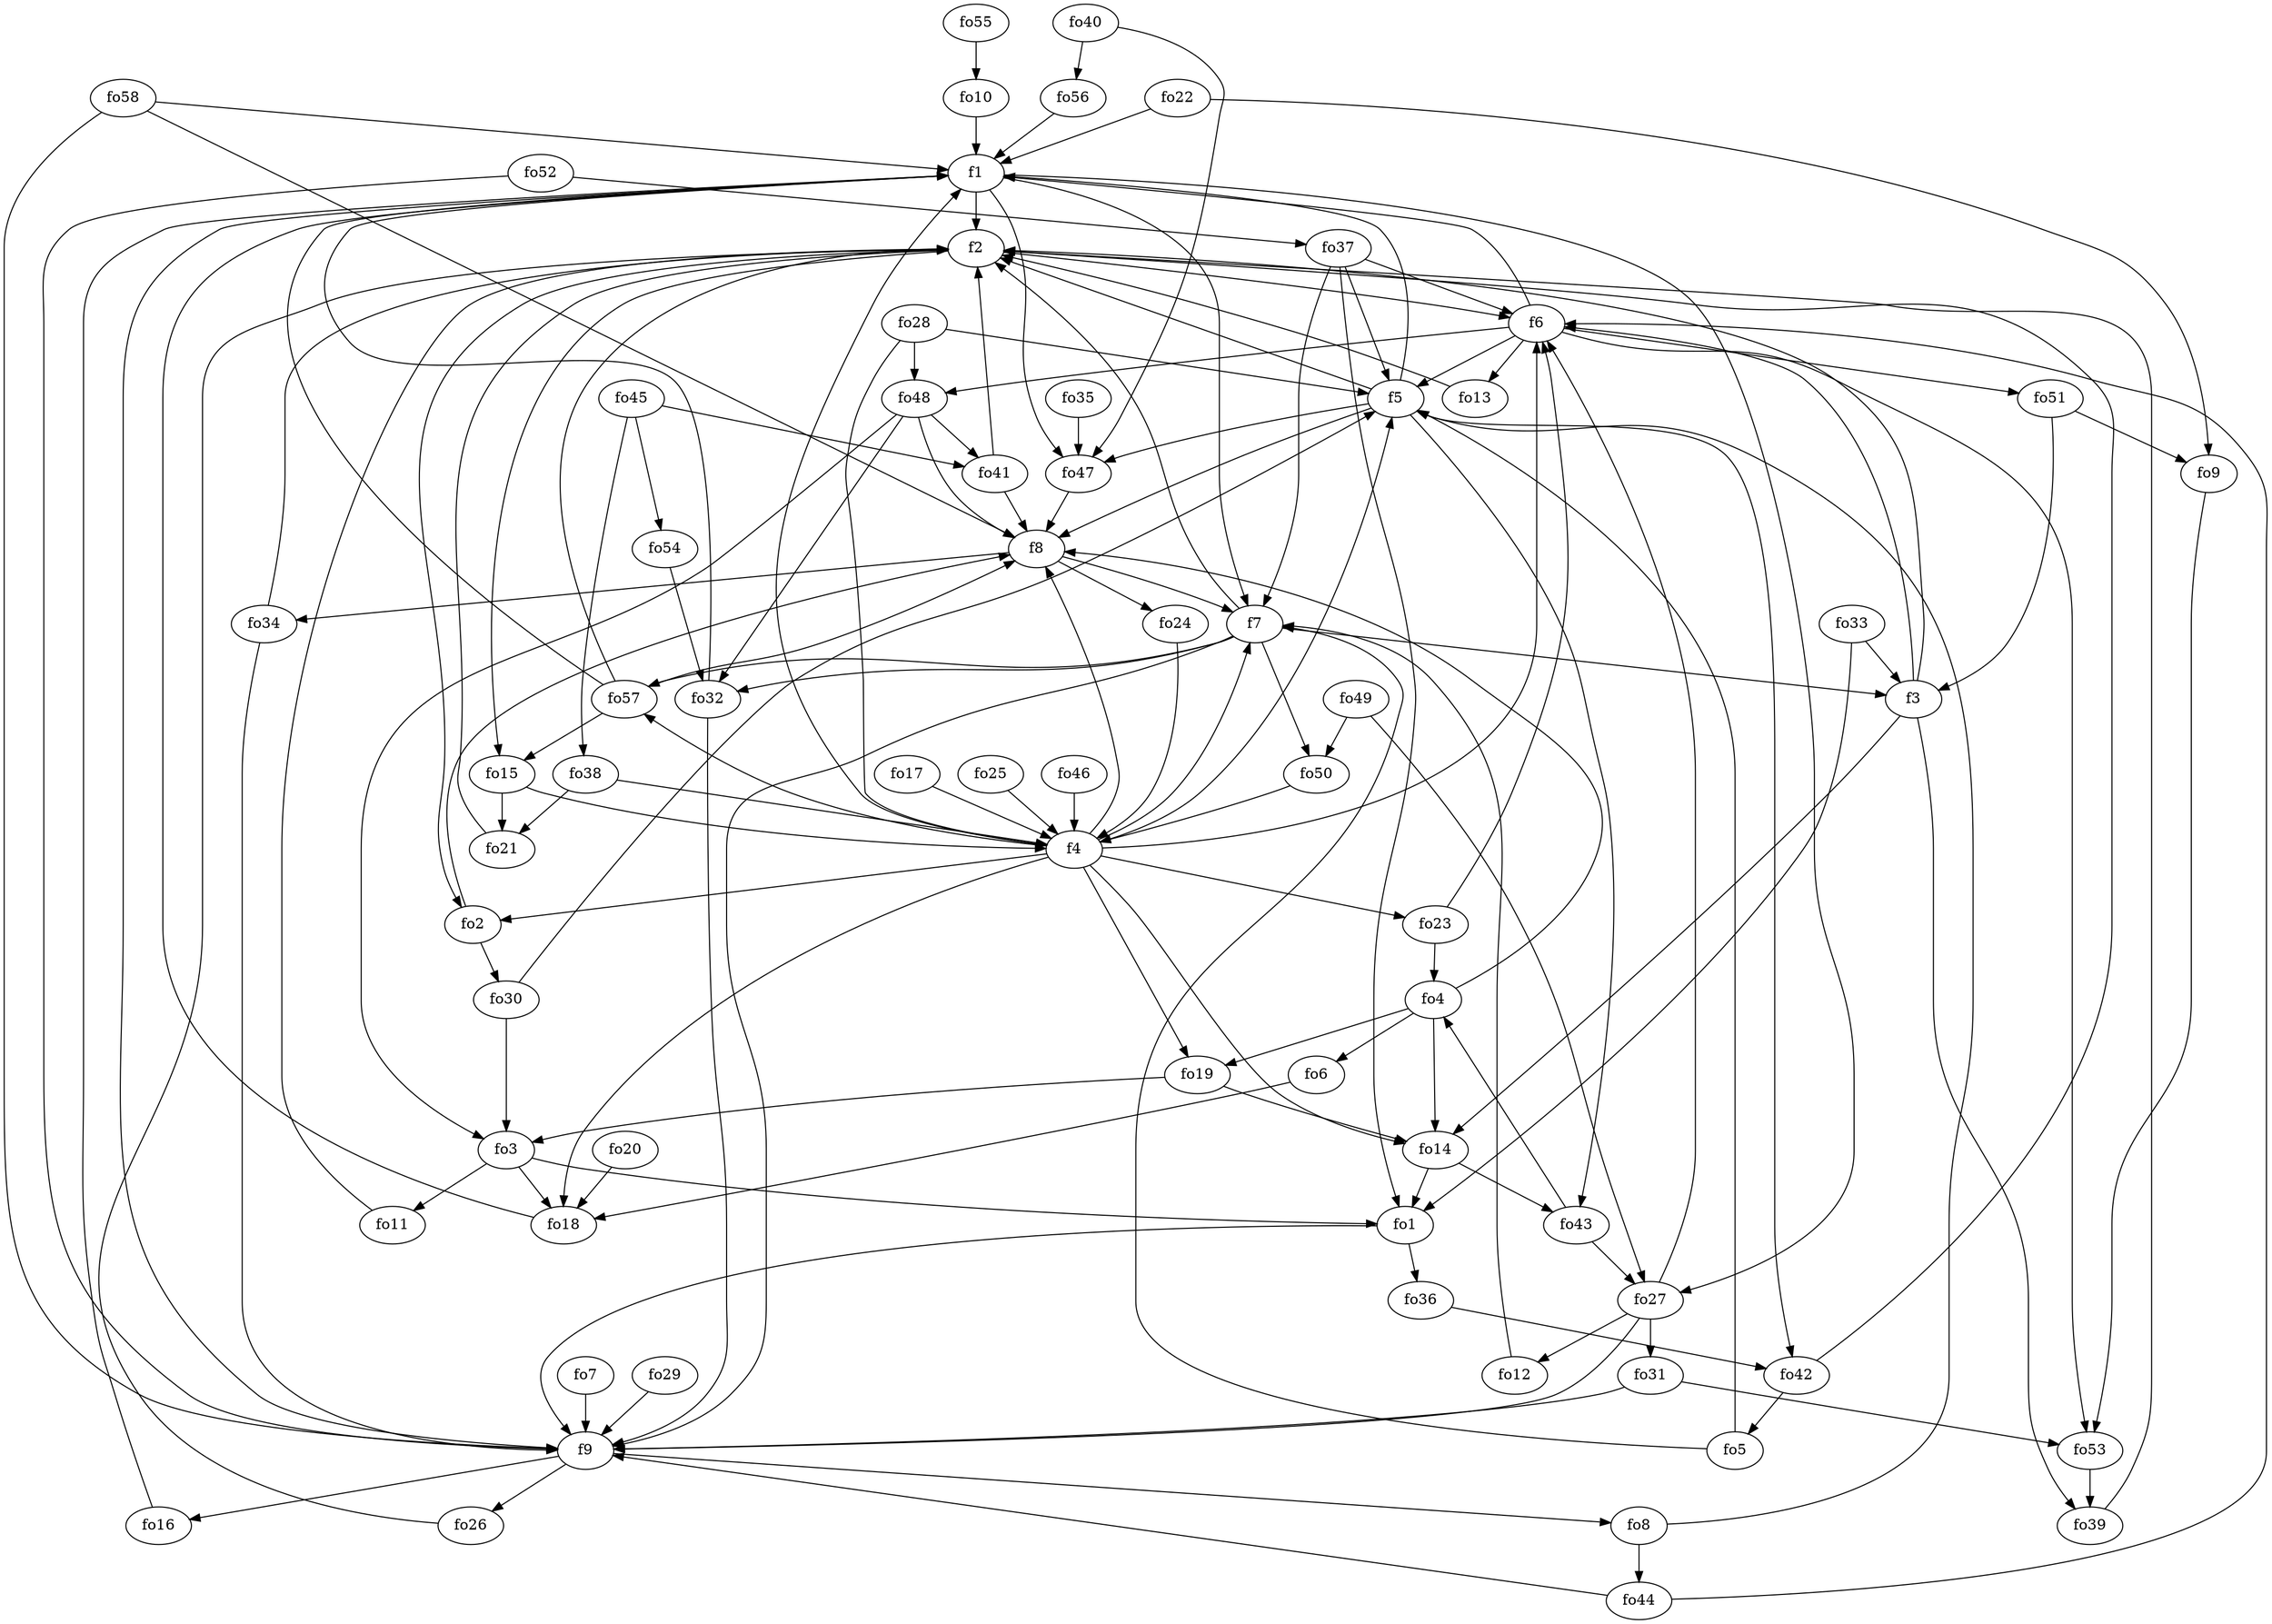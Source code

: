 strict digraph  {
f1;
f2;
f3;
f4;
f5;
f6;
f7;
f8;
f9;
fo1;
fo2;
fo3;
fo4;
fo5;
fo6;
fo7;
fo8;
fo9;
fo10;
fo11;
fo12;
fo13;
fo14;
fo15;
fo16;
fo17;
fo18;
fo19;
fo20;
fo21;
fo22;
fo23;
fo24;
fo25;
fo26;
fo27;
fo28;
fo29;
fo30;
fo31;
fo32;
fo33;
fo34;
fo35;
fo36;
fo37;
fo38;
fo39;
fo40;
fo41;
fo42;
fo43;
fo44;
fo45;
fo46;
fo47;
fo48;
fo49;
fo50;
fo51;
fo52;
fo53;
fo54;
fo55;
fo56;
fo57;
fo58;
f1 -> fo47  [weight=2];
f1 -> f9  [weight=2];
f1 -> f7  [weight=2];
f1 -> f2  [weight=2];
f1 -> fo27  [weight=2];
f2 -> fo2  [weight=2];
f2 -> fo15  [weight=2];
f2 -> f6  [weight=2];
f3 -> f6  [weight=2];
f3 -> fo14  [weight=2];
f3 -> f2  [weight=2];
f3 -> fo39  [weight=2];
f4 -> fo23  [weight=2];
f4 -> fo2  [weight=2];
f4 -> fo18  [weight=2];
f4 -> fo19  [weight=2];
f4 -> f8  [weight=2];
f4 -> f6  [weight=2];
f4 -> fo14  [weight=2];
f4 -> f1  [weight=2];
f4 -> f7  [weight=2];
f4 -> f5  [weight=2];
f4 -> fo57  [weight=2];
f5 -> fo47  [weight=2];
f5 -> f8  [weight=2];
f5 -> fo43  [weight=2];
f5 -> fo42  [weight=2];
f5 -> f1  [weight=2];
f5 -> f2  [weight=2];
f6 -> f5  [weight=2];
f6 -> f1  [weight=2];
f6 -> fo13  [weight=2];
f6 -> fo51  [weight=2];
f6 -> fo48  [weight=2];
f6 -> fo53  [weight=2];
f7 -> f2  [weight=2];
f7 -> f9  [weight=2];
f7 -> fo32  [weight=2];
f7 -> fo57  [weight=2];
f7 -> f3  [weight=2];
f7 -> fo50  [weight=2];
f8 -> fo24  [weight=2];
f8 -> f7  [weight=2];
f8 -> fo34  [weight=2];
f9 -> fo8  [weight=2];
f9 -> fo26  [weight=2];
f9 -> fo16  [weight=2];
fo1 -> f9  [weight=2];
fo1 -> fo36  [weight=2];
fo2 -> fo30  [weight=2];
fo2 -> f8  [weight=2];
fo3 -> fo1  [weight=2];
fo3 -> fo18  [weight=2];
fo3 -> fo11  [weight=2];
fo4 -> fo14  [weight=2];
fo4 -> fo6  [weight=2];
fo4 -> f8  [weight=2];
fo4 -> fo19  [weight=2];
fo5 -> f7  [weight=2];
fo5 -> f5  [weight=2];
fo6 -> fo18  [weight=2];
fo7 -> f9  [weight=2];
fo8 -> f5  [weight=2];
fo8 -> fo44  [weight=2];
fo9 -> fo53  [weight=2];
fo10 -> f1  [weight=2];
fo11 -> f2  [weight=2];
fo12 -> f7  [weight=2];
fo13 -> f2  [weight=2];
fo14 -> fo43  [weight=2];
fo14 -> fo1  [weight=2];
fo15 -> f4  [weight=2];
fo15 -> fo21  [weight=2];
fo16 -> f1  [weight=2];
fo17 -> f4  [weight=2];
fo18 -> f1  [weight=2];
fo19 -> fo14  [weight=2];
fo19 -> fo3  [weight=2];
fo20 -> fo18  [weight=2];
fo21 -> f2  [weight=2];
fo22 -> f1  [weight=2];
fo22 -> fo9  [weight=2];
fo23 -> fo4  [weight=2];
fo23 -> f6  [weight=2];
fo24 -> f4  [weight=2];
fo25 -> f4  [weight=2];
fo26 -> f2  [weight=2];
fo27 -> f9  [weight=2];
fo27 -> fo12  [weight=2];
fo27 -> fo31  [weight=2];
fo27 -> f6  [weight=2];
fo28 -> fo48  [weight=2];
fo28 -> f5  [weight=2];
fo28 -> f4  [weight=2];
fo29 -> f9  [weight=2];
fo30 -> fo3  [weight=2];
fo30 -> f5  [weight=2];
fo31 -> fo53  [weight=2];
fo31 -> f9  [weight=2];
fo32 -> f1  [weight=2];
fo32 -> f9  [weight=2];
fo33 -> f3  [weight=2];
fo33 -> fo1  [weight=2];
fo34 -> f2  [weight=2];
fo34 -> f9  [weight=2];
fo35 -> fo47  [weight=2];
fo36 -> fo42  [weight=2];
fo37 -> f7  [weight=2];
fo37 -> f6  [weight=2];
fo37 -> f5  [weight=2];
fo37 -> fo1  [weight=2];
fo38 -> fo21  [weight=2];
fo38 -> f4  [weight=2];
fo39 -> f2  [weight=2];
fo40 -> fo56  [weight=2];
fo40 -> fo47  [weight=2];
fo41 -> f8  [weight=2];
fo41 -> f2  [weight=2];
fo42 -> fo5  [weight=2];
fo42 -> f2  [weight=2];
fo43 -> fo4  [weight=2];
fo43 -> fo27  [weight=2];
fo44 -> f6  [weight=2];
fo44 -> f9  [weight=2];
fo45 -> fo54  [weight=2];
fo45 -> fo41  [weight=2];
fo45 -> fo38  [weight=2];
fo46 -> f4  [weight=2];
fo47 -> f8  [weight=2];
fo48 -> fo32  [weight=2];
fo48 -> fo3  [weight=2];
fo48 -> f8  [weight=2];
fo48 -> fo41  [weight=2];
fo49 -> fo50  [weight=2];
fo49 -> fo27  [weight=2];
fo50 -> f4  [weight=2];
fo51 -> fo9  [weight=2];
fo51 -> f3  [weight=2];
fo52 -> f9  [weight=2];
fo52 -> fo37  [weight=2];
fo53 -> fo39  [weight=2];
fo54 -> fo32  [weight=2];
fo55 -> fo10  [weight=2];
fo56 -> f1  [weight=2];
fo57 -> fo15  [weight=2];
fo57 -> f1  [weight=2];
fo57 -> f2  [weight=2];
fo57 -> f8  [weight=2];
fo58 -> f1  [weight=2];
fo58 -> f8  [weight=2];
fo58 -> f9  [weight=2];
}
